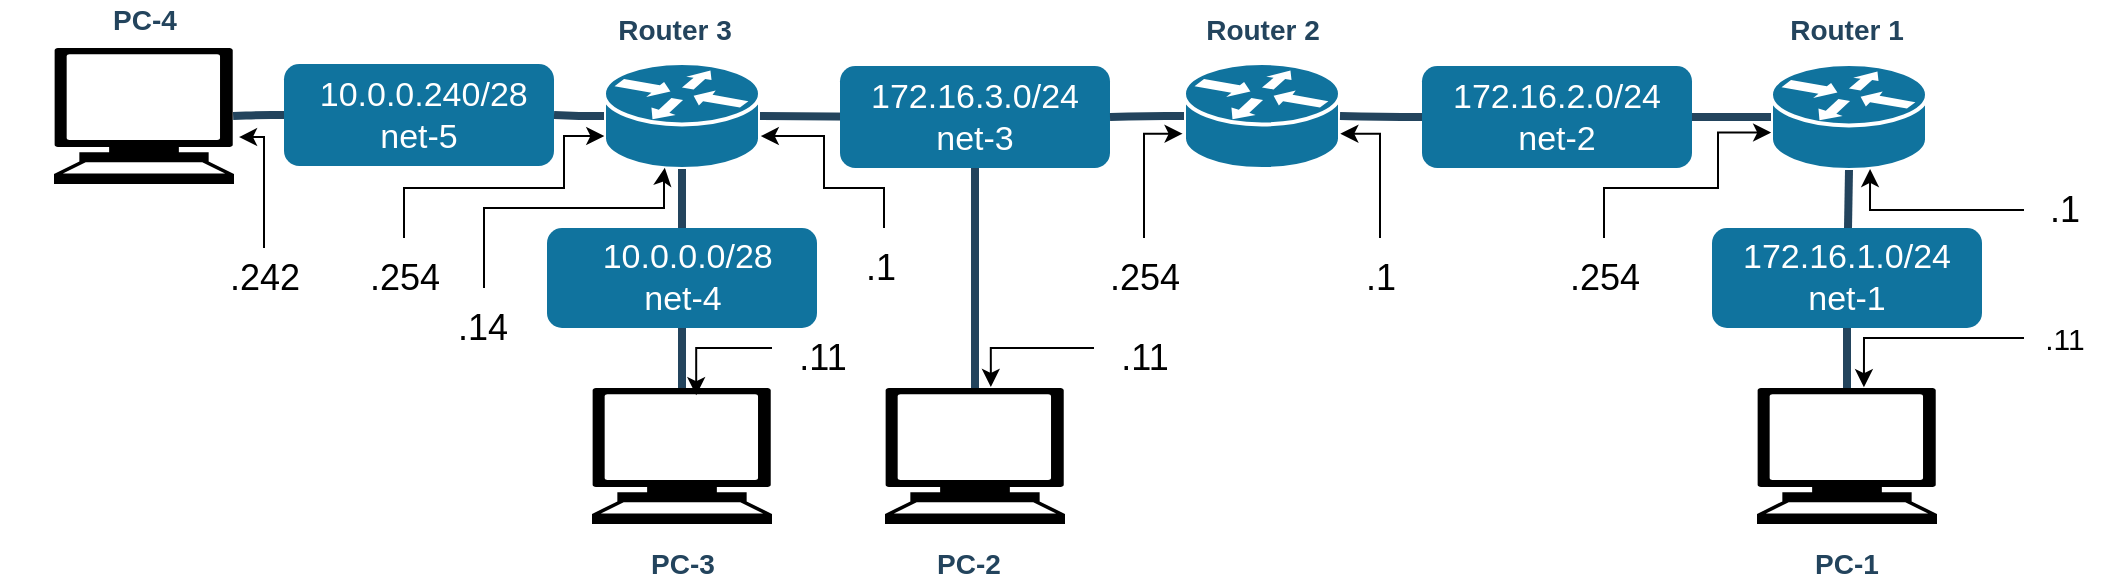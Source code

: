 <mxfile version="21.2.1" type="device">
  <diagram id="6a731a19-8d31-9384-78a2-239565b7b9f0" name="Page-1">
    <mxGraphModel dx="1363" dy="880" grid="1" gridSize="10" guides="1" tooltips="1" connect="1" arrows="1" fold="1" page="1" pageScale="1" pageWidth="827" pageHeight="1169" background="none" math="0" shadow="0">
      <root>
        <mxCell id="0" />
        <mxCell id="1" parent="0" />
        <mxCell id="2135" value="" style="shape=mxgraph.cisco.routers.router;html=1;dashed=0;fillColor=#10739E;strokeColor=#ffffff;strokeWidth=2;verticalLabelPosition=bottom;verticalAlign=top;fontFamily=Helvetica;fontSize=36;fontColor=#FFB366" parent="1" vertex="1">
          <mxGeometry x="1070" y="397.5" width="78" height="53" as="geometry" />
        </mxCell>
        <mxCell id="Oew0sZbudi7l0w7KQDdD-2542" value="" style="shape=mxgraph.signs.tech.computer;html=1;pointerEvents=1;fillColor=#000000;strokeColor=none;verticalLabelPosition=bottom;verticalAlign=top;align=center;" parent="1" vertex="1">
          <mxGeometry x="1356.5" y="560" width="90" height="68" as="geometry" />
        </mxCell>
        <mxCell id="Oew0sZbudi7l0w7KQDdD-2543" value="" style="shape=mxgraph.signs.tech.computer;html=1;pointerEvents=1;fillColor=#000000;strokeColor=none;verticalLabelPosition=bottom;verticalAlign=top;align=center;" parent="1" vertex="1">
          <mxGeometry x="505" y="390" width="90" height="68" as="geometry" />
        </mxCell>
        <mxCell id="Oew0sZbudi7l0w7KQDdD-2544" value="" style="shape=mxgraph.signs.tech.computer;html=1;pointerEvents=1;fillColor=#000000;strokeColor=none;verticalLabelPosition=bottom;verticalAlign=top;align=center;" parent="1" vertex="1">
          <mxGeometry x="774" y="560" width="90" height="68" as="geometry" />
        </mxCell>
        <mxCell id="Oew0sZbudi7l0w7KQDdD-2545" value="" style="shape=mxgraph.cisco.routers.router;html=1;dashed=0;fillColor=#10739E;strokeColor=#ffffff;strokeWidth=2;verticalLabelPosition=bottom;verticalAlign=top;fontFamily=Helvetica;fontSize=36;fontColor=#FFB366" parent="1" vertex="1">
          <mxGeometry x="780" y="397.5" width="78" height="53" as="geometry" />
        </mxCell>
        <mxCell id="Oew0sZbudi7l0w7KQDdD-2548" value="" style="shape=mxgraph.cisco.routers.router;html=1;dashed=0;fillColor=#10739E;strokeColor=#ffffff;strokeWidth=2;verticalLabelPosition=bottom;verticalAlign=top;fontFamily=Helvetica;fontSize=36;fontColor=#FFB366" parent="1" vertex="1">
          <mxGeometry x="1363.5" y="398" width="78" height="53" as="geometry" />
        </mxCell>
        <mxCell id="Oew0sZbudi7l0w7KQDdD-2553" value="" style="edgeStyle=elbowEdgeStyle;elbow=horizontal;endArrow=none;html=1;strokeColor=#23445D;endFill=0;strokeWidth=4;rounded=1;exitX=0;exitY=0.5;exitDx=0;exitDy=0;entryX=1;entryY=0.5;entryDx=0;entryDy=0;entryPerimeter=0;" parent="1" source="Oew0sZbudi7l0w7KQDdD-2566" target="Oew0sZbudi7l0w7KQDdD-2545" edge="1">
          <mxGeometry width="100" height="100" relative="1" as="geometry">
            <mxPoint x="1145" y="510" as="sourcePoint" />
            <mxPoint x="1190" y="590" as="targetPoint" />
            <Array as="points">
              <mxPoint x="940" y="424" />
            </Array>
          </mxGeometry>
        </mxCell>
        <mxCell id="Oew0sZbudi7l0w7KQDdD-2554" value="" style="edgeStyle=elbowEdgeStyle;elbow=horizontal;endArrow=none;html=1;strokeColor=#23445D;endFill=0;strokeWidth=4;rounded=1;exitX=0;exitY=0.5;exitDx=0;exitDy=0;entryX=1;entryY=0.5;entryDx=0;entryDy=0;entryPerimeter=0;" parent="1" source="Oew0sZbudi7l0w7KQDdD-2570" target="2135" edge="1">
          <mxGeometry width="100" height="100" relative="1" as="geometry">
            <mxPoint x="1139" y="698" as="sourcePoint" />
            <mxPoint x="1145" y="563" as="targetPoint" />
          </mxGeometry>
        </mxCell>
        <mxCell id="Oew0sZbudi7l0w7KQDdD-2557" value="&amp;nbsp;10.0.0.240/28&lt;br&gt;net-5" style="rounded=1;whiteSpace=wrap;html=1;fillColor=#10739e;strokeColor=none;fontColor=#FFFFFF;fontStyle=0;fontSize=17;" parent="1" vertex="1">
          <mxGeometry x="620" y="398" width="135" height="51" as="geometry" />
        </mxCell>
        <mxCell id="Oew0sZbudi7l0w7KQDdD-2560" value="" style="edgeStyle=elbowEdgeStyle;elbow=horizontal;endArrow=none;html=1;strokeColor=#23445D;endFill=0;strokeWidth=4;rounded=1;exitX=0;exitY=0.5;exitDx=0;exitDy=0;entryX=0.995;entryY=0.5;entryDx=0;entryDy=0;entryPerimeter=0;" parent="1" source="Oew0sZbudi7l0w7KQDdD-2557" target="Oew0sZbudi7l0w7KQDdD-2543" edge="1">
          <mxGeometry width="100" height="100" relative="1" as="geometry">
            <mxPoint x="1020" y="584" as="sourcePoint" />
            <mxPoint x="1020" y="520" as="targetPoint" />
          </mxGeometry>
        </mxCell>
        <mxCell id="Oew0sZbudi7l0w7KQDdD-2561" value="" style="edgeStyle=elbowEdgeStyle;elbow=horizontal;endArrow=none;html=1;strokeColor=#23445D;endFill=0;strokeWidth=4;rounded=1;exitX=0;exitY=0.5;exitDx=0;exitDy=0;entryX=1;entryY=0.5;entryDx=0;entryDy=0;exitPerimeter=0;" parent="1" source="Oew0sZbudi7l0w7KQDdD-2545" target="Oew0sZbudi7l0w7KQDdD-2557" edge="1">
          <mxGeometry width="100" height="100" relative="1" as="geometry">
            <mxPoint x="1145" y="444" as="sourcePoint" />
            <mxPoint x="1145" y="378" as="targetPoint" />
          </mxGeometry>
        </mxCell>
        <mxCell id="Oew0sZbudi7l0w7KQDdD-2563" value="&amp;nbsp;10.0.0.0/28&lt;br&gt;net-4" style="rounded=1;whiteSpace=wrap;html=1;fillColor=#10739e;strokeColor=none;fontColor=#FFFFFF;fontStyle=0;fontSize=17;" parent="1" vertex="1">
          <mxGeometry x="751.5" y="480" width="135" height="50" as="geometry" />
        </mxCell>
        <mxCell id="Oew0sZbudi7l0w7KQDdD-2566" value="172.16.3.0/24&lt;br&gt;net-3" style="rounded=1;whiteSpace=wrap;html=1;fillColor=#10739e;strokeColor=none;fontColor=#FFFFFF;fontStyle=0;fontSize=17;" parent="1" vertex="1">
          <mxGeometry x="898" y="399" width="135" height="51" as="geometry" />
        </mxCell>
        <mxCell id="Oew0sZbudi7l0w7KQDdD-2569" value="" style="edgeStyle=elbowEdgeStyle;elbow=horizontal;endArrow=none;html=1;strokeColor=#23445D;endFill=0;strokeWidth=4;rounded=1;exitX=0;exitY=0.5;exitDx=0;exitDy=0;exitPerimeter=0;entryX=1;entryY=0.5;entryDx=0;entryDy=0;" parent="1" source="2135" target="Oew0sZbudi7l0w7KQDdD-2566" edge="1">
          <mxGeometry width="100" height="100" relative="1" as="geometry">
            <mxPoint x="1068" y="671" as="sourcePoint" />
            <mxPoint x="1080" y="740" as="targetPoint" />
          </mxGeometry>
        </mxCell>
        <mxCell id="Oew0sZbudi7l0w7KQDdD-2570" value="172.16.2.0/24&lt;br&gt;net-2" style="rounded=1;whiteSpace=wrap;html=1;fillColor=#10739e;strokeColor=none;fontColor=#FFFFFF;fontStyle=0;fontSize=17;" parent="1" vertex="1">
          <mxGeometry x="1189" y="399" width="135" height="51" as="geometry" />
        </mxCell>
        <mxCell id="Oew0sZbudi7l0w7KQDdD-2573" value="" style="edgeStyle=elbowEdgeStyle;elbow=horizontal;endArrow=none;html=1;strokeColor=#23445D;endFill=0;strokeWidth=4;rounded=1;exitX=0;exitY=0.5;exitDx=0;exitDy=0;exitPerimeter=0;entryX=1;entryY=0.5;entryDx=0;entryDy=0;" parent="1" source="Oew0sZbudi7l0w7KQDdD-2548" target="Oew0sZbudi7l0w7KQDdD-2570" edge="1">
          <mxGeometry width="100" height="100" relative="1" as="geometry">
            <mxPoint x="1158" y="897" as="sourcePoint" />
            <mxPoint x="1615" y="424" as="targetPoint" />
          </mxGeometry>
        </mxCell>
        <mxCell id="Oew0sZbudi7l0w7KQDdD-2574" value="172.16.1.0/24&lt;br&gt;net-1" style="rounded=1;whiteSpace=wrap;html=1;fillColor=#10739e;strokeColor=none;fontColor=#FFFFFF;fontStyle=0;fontSize=17;" parent="1" vertex="1">
          <mxGeometry x="1334" y="480" width="135" height="50" as="geometry" />
        </mxCell>
        <mxCell id="Oew0sZbudi7l0w7KQDdD-2575" value="" style="edgeStyle=elbowEdgeStyle;elbow=horizontal;endArrow=none;html=1;strokeColor=#23445D;endFill=0;strokeWidth=4;rounded=1;entryX=0.5;entryY=0;entryDx=0;entryDy=0;exitX=0.5;exitY=1;exitDx=0;exitDy=0;exitPerimeter=0;" parent="1" source="Oew0sZbudi7l0w7KQDdD-2548" target="Oew0sZbudi7l0w7KQDdD-2574" edge="1">
          <mxGeometry width="100" height="100" relative="1" as="geometry">
            <mxPoint x="728.5" y="946" as="sourcePoint" />
            <mxPoint x="867.5" y="927" as="targetPoint" />
          </mxGeometry>
        </mxCell>
        <mxCell id="Oew0sZbudi7l0w7KQDdD-2576" value="" style="edgeStyle=elbowEdgeStyle;elbow=horizontal;endArrow=none;html=1;strokeColor=#23445D;endFill=0;strokeWidth=4;rounded=1;entryX=0.5;entryY=0;entryDx=0;entryDy=0;exitX=0.5;exitY=1;exitDx=0;exitDy=0;entryPerimeter=0;" parent="1" source="Oew0sZbudi7l0w7KQDdD-2574" target="Oew0sZbudi7l0w7KQDdD-2542" edge="1">
          <mxGeometry width="100" height="100" relative="1" as="geometry">
            <mxPoint x="767.5" y="972" as="sourcePoint" />
            <mxPoint x="844.5" y="964" as="targetPoint" />
          </mxGeometry>
        </mxCell>
        <mxCell id="Oew0sZbudi7l0w7KQDdD-2579" value="" style="edgeStyle=elbowEdgeStyle;elbow=horizontal;endArrow=none;html=1;strokeColor=#23445D;endFill=0;strokeWidth=4;rounded=1;exitX=0.5;exitY=1;exitDx=0;exitDy=0;entryX=0.5;entryY=0;entryDx=0;entryDy=0;exitPerimeter=0;" parent="1" source="Oew0sZbudi7l0w7KQDdD-2545" target="Oew0sZbudi7l0w7KQDdD-2563" edge="1">
          <mxGeometry width="100" height="100" relative="1" as="geometry">
            <mxPoint x="820" y="434" as="sourcePoint" />
            <mxPoint x="750" y="434" as="targetPoint" />
          </mxGeometry>
        </mxCell>
        <mxCell id="Oew0sZbudi7l0w7KQDdD-2580" value="" style="edgeStyle=elbowEdgeStyle;elbow=horizontal;endArrow=none;html=1;strokeColor=#23445D;endFill=0;strokeWidth=4;rounded=1;entryX=0.5;entryY=0;entryDx=0;entryDy=0;entryPerimeter=0;exitX=0.5;exitY=1;exitDx=0;exitDy=0;" parent="1" source="Oew0sZbudi7l0w7KQDdD-2563" target="Oew0sZbudi7l0w7KQDdD-2544" edge="1">
          <mxGeometry width="100" height="100" relative="1" as="geometry">
            <mxPoint x="720" y="560" as="sourcePoint" />
            <mxPoint x="859" y="500" as="targetPoint" />
          </mxGeometry>
        </mxCell>
        <mxCell id="Oew0sZbudi7l0w7KQDdD-2583" value="&lt;font color=&quot;#23445d&quot;&gt;PC-4&lt;/font&gt;" style="rounded=1;whiteSpace=wrap;html=1;strokeColor=none;fillColor=none;fontSize=14;fontColor=#742B21;align=center;fontStyle=1" parent="1" vertex="1">
          <mxGeometry x="478.5" y="366" width="143" height="19" as="geometry" />
        </mxCell>
        <mxCell id="Oew0sZbudi7l0w7KQDdD-2584" value="&lt;font color=&quot;#23445d&quot;&gt;Router 1&lt;/font&gt;" style="rounded=1;whiteSpace=wrap;html=1;strokeColor=none;fillColor=none;fontSize=14;fontColor=#742B21;align=center;fontStyle=1" parent="1" vertex="1">
          <mxGeometry x="1330" y="371" width="143" height="19" as="geometry" />
        </mxCell>
        <mxCell id="Oew0sZbudi7l0w7KQDdD-2585" value="&lt;font color=&quot;#23445d&quot;&gt;Router 2&lt;/font&gt;" style="rounded=1;whiteSpace=wrap;html=1;strokeColor=none;fillColor=none;fontSize=14;fontColor=#742B21;align=center;fontStyle=1" parent="1" vertex="1">
          <mxGeometry x="1037.5" y="371" width="143" height="19" as="geometry" />
        </mxCell>
        <mxCell id="Oew0sZbudi7l0w7KQDdD-2586" value="&lt;font color=&quot;#23445d&quot;&gt;Router 3&lt;/font&gt;" style="rounded=1;whiteSpace=wrap;html=1;strokeColor=none;fillColor=none;fontSize=14;fontColor=#742B21;align=center;fontStyle=1" parent="1" vertex="1">
          <mxGeometry x="743.5" y="371" width="143" height="19" as="geometry" />
        </mxCell>
        <mxCell id="Oew0sZbudi7l0w7KQDdD-2587" value="&lt;font color=&quot;#23445d&quot;&gt;PC-1&lt;/font&gt;" style="rounded=1;whiteSpace=wrap;html=1;strokeColor=none;fillColor=none;fontSize=14;fontColor=#742B21;align=center;fontStyle=1" parent="1" vertex="1">
          <mxGeometry x="1330" y="638" width="143" height="19" as="geometry" />
        </mxCell>
        <mxCell id="Oew0sZbudi7l0w7KQDdD-2588" value="&lt;font color=&quot;#23445d&quot;&gt;PC-3&lt;/font&gt;" style="rounded=1;whiteSpace=wrap;html=1;strokeColor=none;fillColor=none;fontSize=14;fontColor=#742B21;align=center;fontStyle=1" parent="1" vertex="1">
          <mxGeometry x="747.5" y="638" width="143" height="19" as="geometry" />
        </mxCell>
        <mxCell id="Oew0sZbudi7l0w7KQDdD-2591" style="edgeStyle=orthogonalEdgeStyle;rounded=0;orthogonalLoop=1;jettySize=auto;html=1;entryX=0.594;entryY=-0.006;entryDx=0;entryDy=0;entryPerimeter=0;" parent="1" source="Oew0sZbudi7l0w7KQDdD-2589" target="Oew0sZbudi7l0w7KQDdD-2542" edge="1">
          <mxGeometry relative="1" as="geometry" />
        </mxCell>
        <mxCell id="Oew0sZbudi7l0w7KQDdD-2589" value=".11" style="text;html=1;align=center;verticalAlign=middle;resizable=0;points=[];autosize=1;strokeColor=none;fillColor=none;fontSize=15;" parent="1" vertex="1">
          <mxGeometry x="1490" y="520" width="40" height="30" as="geometry" />
        </mxCell>
        <mxCell id="Oew0sZbudi7l0w7KQDdD-2593" style="edgeStyle=orthogonalEdgeStyle;rounded=0;orthogonalLoop=1;jettySize=auto;html=1;entryX=0.635;entryY=0.99;entryDx=0;entryDy=0;entryPerimeter=0;" parent="1" source="Oew0sZbudi7l0w7KQDdD-2592" target="Oew0sZbudi7l0w7KQDdD-2548" edge="1">
          <mxGeometry relative="1" as="geometry" />
        </mxCell>
        <mxCell id="Oew0sZbudi7l0w7KQDdD-2592" value=".1" style="text;html=1;align=center;verticalAlign=middle;resizable=0;points=[];autosize=1;strokeColor=none;fillColor=none;fontSize=18;" parent="1" vertex="1">
          <mxGeometry x="1490" y="451" width="40" height="40" as="geometry" />
        </mxCell>
        <mxCell id="Oew0sZbudi7l0w7KQDdD-2597" style="edgeStyle=orthogonalEdgeStyle;rounded=0;orthogonalLoop=1;jettySize=auto;html=1;entryX=1.002;entryY=0.667;entryDx=0;entryDy=0;entryPerimeter=0;" parent="1" source="Oew0sZbudi7l0w7KQDdD-2594" target="2135" edge="1">
          <mxGeometry relative="1" as="geometry" />
        </mxCell>
        <mxCell id="Oew0sZbudi7l0w7KQDdD-2594" value=".1" style="text;html=1;align=center;verticalAlign=middle;resizable=0;points=[];autosize=1;strokeColor=none;fillColor=none;fontSize=18;" parent="1" vertex="1">
          <mxGeometry x="1148" y="485" width="40" height="40" as="geometry" />
        </mxCell>
        <mxCell id="Oew0sZbudi7l0w7KQDdD-2596" style="edgeStyle=orthogonalEdgeStyle;rounded=0;orthogonalLoop=1;jettySize=auto;html=1;entryX=0.001;entryY=0.647;entryDx=0;entryDy=0;entryPerimeter=0;" parent="1" source="Oew0sZbudi7l0w7KQDdD-2595" target="Oew0sZbudi7l0w7KQDdD-2548" edge="1">
          <mxGeometry relative="1" as="geometry">
            <Array as="points">
              <mxPoint x="1280" y="460" />
              <mxPoint x="1337" y="460" />
              <mxPoint x="1337" y="432" />
            </Array>
          </mxGeometry>
        </mxCell>
        <mxCell id="Oew0sZbudi7l0w7KQDdD-2595" value=".254" style="text;html=1;align=center;verticalAlign=middle;resizable=0;points=[];autosize=1;strokeColor=none;fillColor=none;fontSize=18;" parent="1" vertex="1">
          <mxGeometry x="1250" y="485" width="60" height="40" as="geometry" />
        </mxCell>
        <mxCell id="Oew0sZbudi7l0w7KQDdD-2599" style="edgeStyle=orthogonalEdgeStyle;rounded=0;orthogonalLoop=1;jettySize=auto;html=1;entryX=-0.009;entryY=0.667;entryDx=0;entryDy=0;entryPerimeter=0;" parent="1" source="Oew0sZbudi7l0w7KQDdD-2598" target="2135" edge="1">
          <mxGeometry relative="1" as="geometry" />
        </mxCell>
        <mxCell id="Oew0sZbudi7l0w7KQDdD-2598" value=".254" style="text;html=1;align=center;verticalAlign=middle;resizable=0;points=[];autosize=1;strokeColor=none;fillColor=none;fontSize=18;" parent="1" vertex="1">
          <mxGeometry x="1020" y="485" width="60" height="40" as="geometry" />
        </mxCell>
        <mxCell id="Oew0sZbudi7l0w7KQDdD-2601" style="edgeStyle=orthogonalEdgeStyle;rounded=0;orthogonalLoop=1;jettySize=auto;html=1;entryX=1.005;entryY=0.689;entryDx=0;entryDy=0;entryPerimeter=0;" parent="1" source="Oew0sZbudi7l0w7KQDdD-2600" target="Oew0sZbudi7l0w7KQDdD-2545" edge="1">
          <mxGeometry relative="1" as="geometry">
            <Array as="points">
              <mxPoint x="920" y="460" />
              <mxPoint x="890" y="460" />
              <mxPoint x="890" y="434" />
            </Array>
          </mxGeometry>
        </mxCell>
        <mxCell id="Oew0sZbudi7l0w7KQDdD-2600" value=".1" style="text;html=1;align=center;verticalAlign=middle;resizable=0;points=[];autosize=1;strokeColor=none;fillColor=none;fontSize=18;" parent="1" vertex="1">
          <mxGeometry x="898" y="480" width="40" height="40" as="geometry" />
        </mxCell>
        <mxCell id="Oew0sZbudi7l0w7KQDdD-2604" style="edgeStyle=orthogonalEdgeStyle;rounded=0;orthogonalLoop=1;jettySize=auto;html=1;entryX=0.002;entryY=0.689;entryDx=0;entryDy=0;entryPerimeter=0;" parent="1" source="Oew0sZbudi7l0w7KQDdD-2603" target="Oew0sZbudi7l0w7KQDdD-2545" edge="1">
          <mxGeometry relative="1" as="geometry">
            <Array as="points">
              <mxPoint x="680" y="460" />
              <mxPoint x="760" y="460" />
              <mxPoint x="760" y="434" />
            </Array>
          </mxGeometry>
        </mxCell>
        <mxCell id="Oew0sZbudi7l0w7KQDdD-2603" value=".254" style="text;html=1;align=center;verticalAlign=middle;resizable=0;points=[];autosize=1;strokeColor=none;fillColor=none;fontSize=18;" parent="1" vertex="1">
          <mxGeometry x="650" y="485" width="60" height="40" as="geometry" />
        </mxCell>
        <mxCell id="Oew0sZbudi7l0w7KQDdD-2607" value="" style="edgeStyle=orthogonalEdgeStyle;rounded=0;orthogonalLoop=1;jettySize=auto;html=1;entryX=0.39;entryY=0.989;entryDx=0;entryDy=0;entryPerimeter=0;" parent="1" source="Oew0sZbudi7l0w7KQDdD-2606" target="Oew0sZbudi7l0w7KQDdD-2545" edge="1">
          <mxGeometry relative="1" as="geometry">
            <Array as="points">
              <mxPoint x="720" y="470" />
              <mxPoint x="810" y="470" />
              <mxPoint x="810" y="453" />
            </Array>
          </mxGeometry>
        </mxCell>
        <mxCell id="Oew0sZbudi7l0w7KQDdD-2606" value=".14" style="text;html=1;align=center;verticalAlign=middle;resizable=0;points=[];autosize=1;strokeColor=none;fillColor=none;fontSize=18;" parent="1" vertex="1">
          <mxGeometry x="693.5" y="510" width="50" height="40" as="geometry" />
        </mxCell>
        <mxCell id="Oew0sZbudi7l0w7KQDdD-2609" style="edgeStyle=orthogonalEdgeStyle;rounded=0;orthogonalLoop=1;jettySize=auto;html=1;entryX=1.028;entryY=0.655;entryDx=0;entryDy=0;entryPerimeter=0;exitX=0.5;exitY=0.125;exitDx=0;exitDy=0;exitPerimeter=0;" parent="1" source="Oew0sZbudi7l0w7KQDdD-2608" target="Oew0sZbudi7l0w7KQDdD-2543" edge="1">
          <mxGeometry relative="1" as="geometry">
            <Array as="points">
              <mxPoint x="610" y="434" />
            </Array>
          </mxGeometry>
        </mxCell>
        <mxCell id="Oew0sZbudi7l0w7KQDdD-2608" value=".242" style="text;html=1;align=center;verticalAlign=middle;resizable=0;points=[];autosize=1;strokeColor=none;fillColor=none;fontSize=18;" parent="1" vertex="1">
          <mxGeometry x="580" y="485" width="60" height="40" as="geometry" />
        </mxCell>
        <mxCell id="Oew0sZbudi7l0w7KQDdD-2610" value="" style="shape=mxgraph.signs.tech.computer;html=1;pointerEvents=1;fillColor=#000000;strokeColor=none;verticalLabelPosition=bottom;verticalAlign=top;align=center;" parent="1" vertex="1">
          <mxGeometry x="920.5" y="560" width="90" height="68" as="geometry" />
        </mxCell>
        <mxCell id="Oew0sZbudi7l0w7KQDdD-2611" value="" style="edgeStyle=elbowEdgeStyle;elbow=horizontal;endArrow=none;html=1;strokeColor=#23445D;endFill=0;strokeWidth=4;rounded=1;exitX=0.5;exitY=0;exitDx=0;exitDy=0;entryX=0.5;entryY=1;entryDx=0;entryDy=0;exitPerimeter=0;" parent="1" source="Oew0sZbudi7l0w7KQDdD-2610" target="Oew0sZbudi7l0w7KQDdD-2566" edge="1">
          <mxGeometry width="100" height="100" relative="1" as="geometry">
            <mxPoint x="986" y="530" as="sourcePoint" />
            <mxPoint x="945" y="530" as="targetPoint" />
          </mxGeometry>
        </mxCell>
        <mxCell id="Oew0sZbudi7l0w7KQDdD-2614" style="edgeStyle=orthogonalEdgeStyle;rounded=0;orthogonalLoop=1;jettySize=auto;html=1;entryX=0.588;entryY=-0.008;entryDx=0;entryDy=0;entryPerimeter=0;" parent="1" source="Oew0sZbudi7l0w7KQDdD-2612" target="Oew0sZbudi7l0w7KQDdD-2610" edge="1">
          <mxGeometry relative="1" as="geometry">
            <Array as="points">
              <mxPoint x="973" y="540" />
            </Array>
          </mxGeometry>
        </mxCell>
        <mxCell id="Oew0sZbudi7l0w7KQDdD-2612" value=".11" style="text;html=1;align=center;verticalAlign=middle;resizable=0;points=[];autosize=1;strokeColor=none;fillColor=none;fontSize=18;" parent="1" vertex="1">
          <mxGeometry x="1025" y="525" width="50" height="40" as="geometry" />
        </mxCell>
        <mxCell id="Oew0sZbudi7l0w7KQDdD-2615" value="&lt;font color=&quot;#23445d&quot;&gt;PC-2&lt;/font&gt;" style="rounded=1;whiteSpace=wrap;html=1;strokeColor=none;fillColor=none;fontSize=14;fontColor=#742B21;align=center;fontStyle=1" parent="1" vertex="1">
          <mxGeometry x="890.5" y="638" width="143" height="19" as="geometry" />
        </mxCell>
        <mxCell id="Oew0sZbudi7l0w7KQDdD-2617" style="edgeStyle=orthogonalEdgeStyle;rounded=0;orthogonalLoop=1;jettySize=auto;html=1;entryX=0.579;entryY=0.053;entryDx=0;entryDy=0;entryPerimeter=0;" parent="1" source="Oew0sZbudi7l0w7KQDdD-2616" target="Oew0sZbudi7l0w7KQDdD-2544" edge="1">
          <mxGeometry relative="1" as="geometry">
            <Array as="points">
              <mxPoint x="826" y="540" />
            </Array>
          </mxGeometry>
        </mxCell>
        <mxCell id="Oew0sZbudi7l0w7KQDdD-2616" value=".11" style="text;html=1;align=center;verticalAlign=middle;resizable=0;points=[];autosize=1;strokeColor=none;fillColor=none;fontSize=18;" parent="1" vertex="1">
          <mxGeometry x="864" y="525" width="50" height="40" as="geometry" />
        </mxCell>
      </root>
    </mxGraphModel>
  </diagram>
</mxfile>
